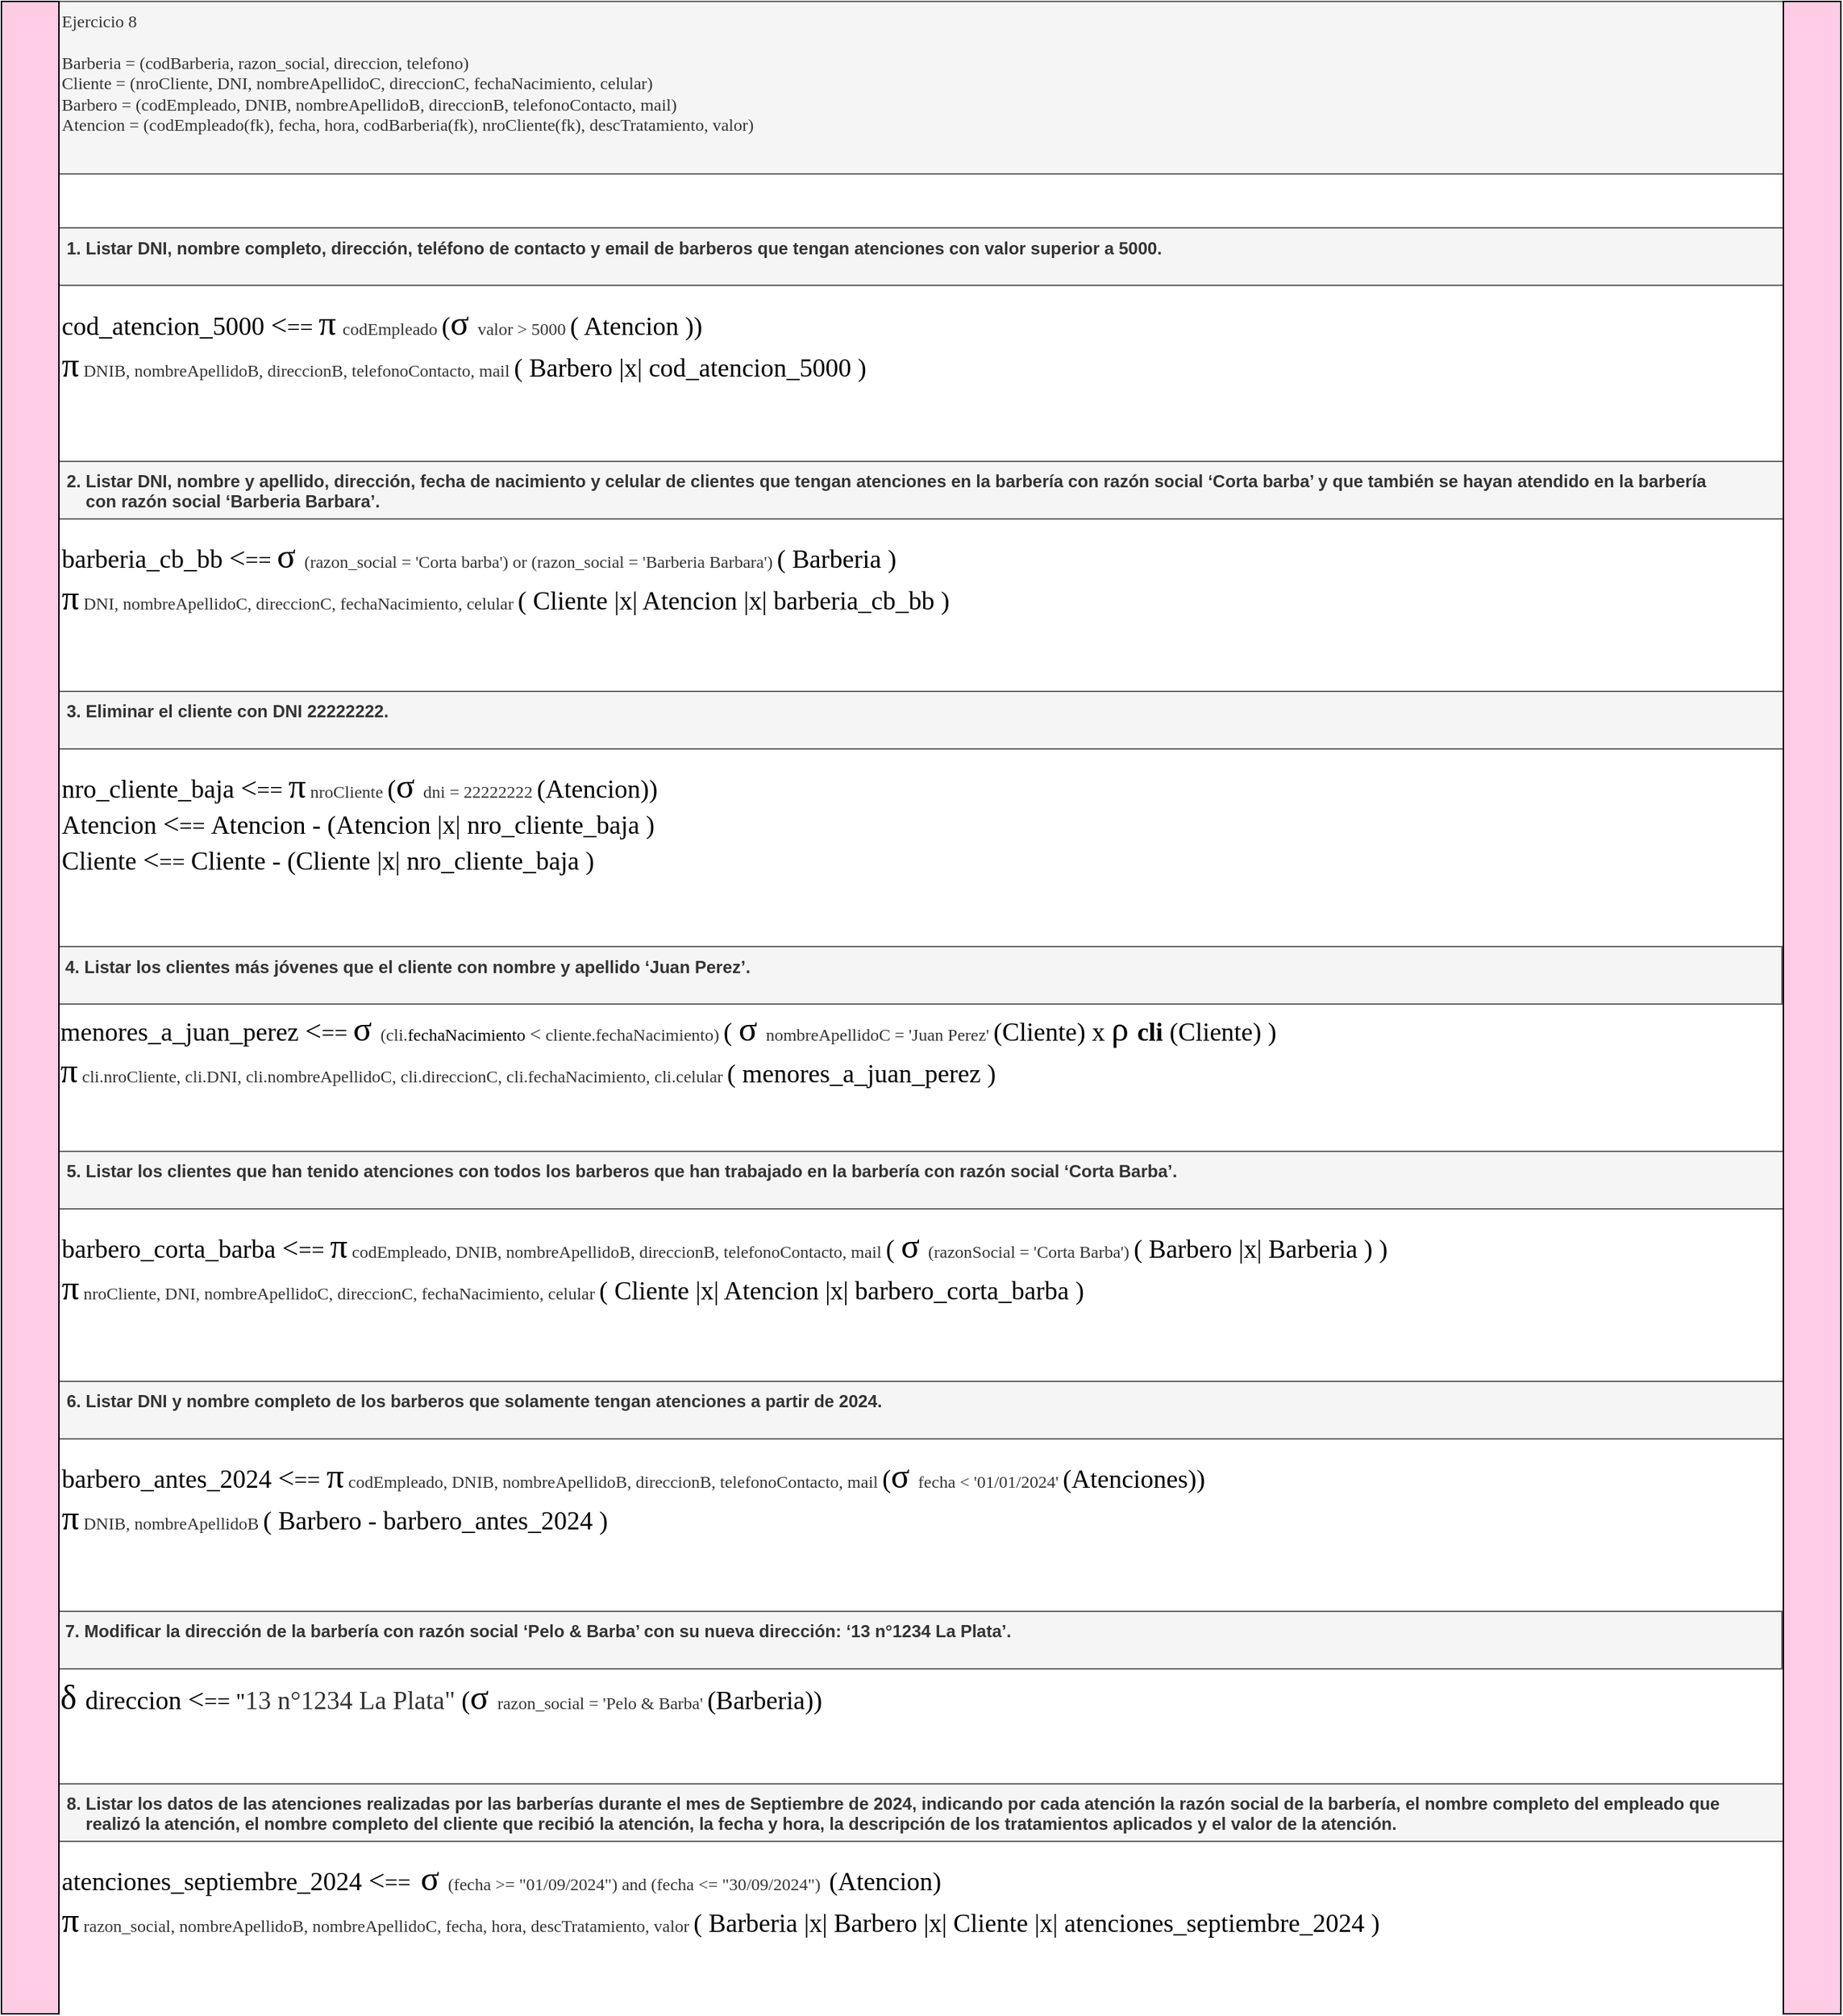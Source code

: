 <mxfile version="24.8.4">
  <diagram name="Page-1" id="JKBkXI1hoaPqImTk5FPt">
    <mxGraphModel dx="-6798" dy="876" grid="1" gridSize="10" guides="1" tooltips="1" connect="1" arrows="1" fold="1" page="1" pageScale="1" pageWidth="850" pageHeight="1100" math="0" shadow="0">
      <root>
        <mxCell id="0" />
        <mxCell id="1" parent="0" />
        <mxCell id="0HqJRySqbZS8krTzSnG3-20" value="&lt;span style=&quot;font-weight: normal;&quot;&gt;Ejercicio 8&lt;/span&gt;&lt;div&gt;&lt;span style=&quot;font-weight: normal;&quot;&gt;&lt;br&gt; Barberia = (codBarberia, razon_social, direccion, telefono)&lt;br&gt; Cliente = (nroCliente, DNI, nombreApellidoC, direccionC, fechaNacimiento, celular)&lt;br&gt; Barbero = (codEmpleado, DNIB, nombreApellidoB, direccionB, telefonoContacto, mail)&lt;br&gt; Atencion = (codEmpleado(fk), fecha, hora, codBarberia(fk), nroCliente(fk), descTratamiento, valor)&lt;/span&gt;&lt;/div&gt;" style="text;whiteSpace=wrap;html=1;fontStyle=1;fillColor=#f5f5f5;strokeColor=#666666;fontColor=#333333;align=left;fontFamily=Comic Sans MS;" vertex="1" parent="1">
          <mxGeometry x="8600" y="40" width="1200" height="120" as="geometry" />
        </mxCell>
        <mxCell id="0HqJRySqbZS8krTzSnG3-21" value="&lt;b&gt;&amp;nbsp;1. Listar DNI, nombre completo, dirección, teléfono de contacto y email de barberos que tengan atenciones con valor superior a 5000.&lt;/b&gt;" style="text;whiteSpace=wrap;html=1;fillColor=#f5f5f5;fontColor=#333333;strokeColor=#666666;" vertex="1" parent="1">
          <mxGeometry x="8600" y="197.5" width="1200" height="40" as="geometry" />
        </mxCell>
        <mxCell id="0HqJRySqbZS8krTzSnG3-22" value="&lt;b&gt;&amp;nbsp;3. Eliminar el cliente con DNI 22222222.&lt;/b&gt;" style="text;whiteSpace=wrap;html=1;fillColor=#f5f5f5;fontColor=#333333;strokeColor=#666666;" vertex="1" parent="1">
          <mxGeometry x="8600" y="520" width="1200" height="40" as="geometry" />
        </mxCell>
        <mxCell id="0HqJRySqbZS8krTzSnG3-23" value="&lt;b&gt;&amp;nbsp;2. Listar DNI, nombre y apellido, dirección, fecha de nacimiento y celular de clientes que tengan atenciones en la barbería con razón social ‘Corta barba’ y que también se hayan atendido en la barbería&amp;nbsp;&lt;/b&gt;&lt;div&gt;&lt;b&gt;&amp;nbsp; &amp;nbsp; &amp;nbsp;con razón social ‘Barberia Barbara’.&lt;/b&gt;&lt;/div&gt;" style="text;whiteSpace=wrap;html=1;fillColor=#f5f5f5;fontColor=#333333;strokeColor=#666666;" vertex="1" parent="1">
          <mxGeometry x="8600" y="360" width="1200" height="40" as="geometry" />
        </mxCell>
        <mxCell id="0HqJRySqbZS8krTzSnG3-24" value="&lt;b&gt;&amp;nbsp;4. Listar los clientes más jóvenes que el cliente con nombre y apellido ‘Juan Perez’.&amp;nbsp;&lt;/b&gt;" style="text;whiteSpace=wrap;html=1;fillColor=#f5f5f5;fontColor=#333333;strokeColor=#666666;" vertex="1" parent="1">
          <mxGeometry x="8599" y="697.5" width="1200" height="40" as="geometry" />
        </mxCell>
        <mxCell id="0HqJRySqbZS8krTzSnG3-25" value="&lt;b&gt;&amp;nbsp;5. Listar los clientes que han tenido atenciones con todos los barberos que han trabajado en la barbería con razón social ‘Corta Barba’.&lt;/b&gt;" style="text;whiteSpace=wrap;html=1;fillColor=#f5f5f5;fontColor=#333333;strokeColor=#666666;" vertex="1" parent="1">
          <mxGeometry x="8600" y="840" width="1200" height="40" as="geometry" />
        </mxCell>
        <mxCell id="0HqJRySqbZS8krTzSnG3-26" value="&lt;b&gt;&amp;nbsp;6. Listar DNI y nombre completo de los barberos que solamente tengan atenciones a partir de 2024.&lt;/b&gt;" style="text;whiteSpace=wrap;html=1;fillColor=#f5f5f5;fontColor=#333333;strokeColor=#666666;" vertex="1" parent="1">
          <mxGeometry x="8600" y="1000" width="1200" height="40" as="geometry" />
        </mxCell>
        <mxCell id="0HqJRySqbZS8krTzSnG3-27" value="&lt;b&gt;&amp;nbsp;7. Modificar la dirección de la barbería con razón social ‘Pelo &amp;amp; Barba’ con su nueva dirección: ‘13 n°1234 La Plata’.&lt;/b&gt;" style="text;whiteSpace=wrap;html=1;fillColor=#f5f5f5;fontColor=#333333;strokeColor=#666666;" vertex="1" parent="1">
          <mxGeometry x="8599" y="1160" width="1200" height="40" as="geometry" />
        </mxCell>
        <mxCell id="0HqJRySqbZS8krTzSnG3-28" value="&lt;b&gt;&amp;nbsp;8. Listar los datos de las atenciones realizadas por las barberías durante el mes de Septiembre de 2024, indicando por cada atención la razón social de la barbería, el nombre completo del empleado que&lt;br&gt;&amp;nbsp; &amp;nbsp; &amp;nbsp;realizó la atención, el nombre completo del cliente que recibió la atención, la fecha y hora, la descripción de los tratamientos aplicados y el valor de la atención.&lt;/b&gt;" style="text;whiteSpace=wrap;html=1;fillColor=#f5f5f5;fontColor=#333333;strokeColor=#666666;" vertex="1" parent="1">
          <mxGeometry x="8600" y="1280" width="1200" height="40" as="geometry" />
        </mxCell>
        <mxCell id="0HqJRySqbZS8krTzSnG3-29" value="&lt;div style=&quot;&quot;&gt;&lt;span style=&quot;background-color: initial; font-size: 18px;&quot;&gt;nro_cliente_baja&amp;nbsp;&lt;/span&gt;&lt;span style=&quot;background-color: initial; font-size: 20px;&quot;&gt;&amp;lt;&lt;/span&gt;&lt;font style=&quot;background-color: initial; font-size: 16px;&quot;&gt;==&amp;nbsp;&lt;/font&gt;&lt;span style=&quot;background-color: initial; font-size: 24px;&quot;&gt;π&lt;/span&gt;&lt;span style=&quot;background-color: initial; color: rgb(51, 51, 51);&quot;&gt;&amp;nbsp;&lt;/span&gt;&lt;span style=&quot;color: rgb(51, 51, 51);&quot;&gt;nroCliente&lt;/span&gt;&lt;span style=&quot;color: rgb(51, 51, 51);&quot;&gt;&amp;nbsp;&lt;/span&gt;&lt;span style=&quot;background-color: initial; font-size: 18px;&quot;&gt;(&lt;/span&gt;&lt;span style=&quot;background-color: initial; font-size: 24px;&quot;&gt;σ&amp;nbsp;&lt;/span&gt;&lt;span style=&quot;background-color: initial; color: rgb(51, 51, 51);&quot;&gt;dni = 22222222&amp;nbsp;&lt;/span&gt;&lt;span style=&quot;background-color: initial; font-size: 18px;&quot;&gt;(&lt;/span&gt;&lt;span style=&quot;font-size: 18px;&quot;&gt;Atencion&lt;/span&gt;&lt;span style=&quot;background-color: initial; font-size: 18px;&quot;&gt;)&lt;/span&gt;&lt;span style=&quot;background-color: initial; font-size: 18px;&quot;&gt;)&lt;/span&gt;&lt;/div&gt;&lt;div style=&quot;&quot;&gt;&lt;span style=&quot;background-color: initial; font-size: 18px;&quot;&gt;Atencion&amp;nbsp;&lt;/span&gt;&lt;span style=&quot;background-color: initial; font-size: 20px;&quot;&gt;&amp;lt;&lt;/span&gt;&lt;font style=&quot;background-color: initial; font-size: 16px;&quot;&gt;==&amp;nbsp;&lt;/font&gt;&lt;span style=&quot;background-color: initial; font-size: 18px;&quot;&gt;Atencion&amp;nbsp;&lt;/span&gt;&lt;span style=&quot;background-color: initial; font-size: 18px;&quot;&gt;- (&lt;/span&gt;&lt;span style=&quot;background-color: initial; font-size: 18px;&quot;&gt;Atencion |x|&amp;nbsp;&lt;/span&gt;&lt;span style=&quot;background-color: initial; font-size: 18px;&quot;&gt;nro_cliente_baja&amp;nbsp;&lt;/span&gt;&lt;span style=&quot;background-color: initial; font-size: 18px;&quot;&gt;)&lt;/span&gt;&lt;/div&gt;&lt;div style=&quot;&quot;&gt;&lt;span style=&quot;background-color: initial; font-size: 18px;&quot;&gt;Cliente&amp;nbsp;&lt;/span&gt;&lt;span style=&quot;background-color: initial; font-size: 20px;&quot;&gt;&amp;lt;&lt;/span&gt;&lt;font style=&quot;background-color: initial; font-size: 16px;&quot;&gt;==&amp;nbsp;&lt;/font&gt;&lt;span style=&quot;background-color: initial; font-size: 18px;&quot;&gt;Cliente -&amp;nbsp;&lt;/span&gt;&lt;span style=&quot;background-color: initial; font-size: 18px;&quot;&gt;(&lt;/span&gt;&lt;span style=&quot;background-color: initial; font-size: 18px;&quot;&gt;Cliente&amp;nbsp;&lt;/span&gt;&lt;span style=&quot;background-color: initial; font-size: 18px;&quot;&gt;|x|&amp;nbsp;&lt;/span&gt;&lt;span style=&quot;background-color: initial; font-size: 18px;&quot;&gt;nro_cliente_baja&amp;nbsp;&lt;/span&gt;&lt;span style=&quot;background-color: initial; font-size: 18px;&quot;&gt;)&lt;/span&gt;&lt;span style=&quot;background-color: initial; font-size: 18px;&quot;&gt;&lt;/span&gt;&lt;/div&gt;" style="text;whiteSpace=wrap;html=1;verticalAlign=middle;fontFamily=Comic Sans MS;" vertex="1" parent="1">
          <mxGeometry x="8600" y="560" width="1199" height="100" as="geometry" />
        </mxCell>
        <mxCell id="0HqJRySqbZS8krTzSnG3-30" value="&lt;div style=&quot;&quot;&gt;&lt;div&gt;&lt;span style=&quot;background-color: initial;&quot;&gt;&lt;font style=&quot;font-size: 18px;&quot;&gt;menores_a_juan_perez&amp;nbsp;&lt;/font&gt;&lt;/span&gt;&lt;span style=&quot;background-color: initial; font-size: 20px;&quot;&gt;&amp;lt;&lt;/span&gt;&lt;font style=&quot;background-color: initial; font-size: 16px;&quot;&gt;==&amp;nbsp;&lt;/font&gt;&lt;span style=&quot;background-color: initial; font-size: 24px;&quot;&gt;σ&lt;/span&gt;&lt;span style=&quot;background-color: initial; font-size: 24px;&quot;&gt;&amp;nbsp;&lt;/span&gt;&lt;span style=&quot;background-color: initial; color: rgb(51, 51, 51);&quot;&gt;(cli.&lt;/span&gt;&lt;span style=&quot;background-color: initial;&quot;&gt;fechaNacimiento&lt;/span&gt;&lt;span style=&quot;background-color: initial; color: rgb(51, 51, 51);&quot;&gt;&amp;nbsp;&lt;font style=&quot;font-size: 14px;&quot;&gt;&amp;lt;&lt;/font&gt;&amp;nbsp;cliente&lt;/span&gt;&lt;span style=&quot;background-color: initial; color: rgb(51, 51, 51);&quot;&gt;.fechaNacimiento)&amp;nbsp;&lt;/span&gt;&lt;span style=&quot;background-color: initial; font-size: 18px;&quot;&gt;(&amp;nbsp;&lt;/span&gt;&lt;span style=&quot;background-color: initial; font-size: 24px;&quot;&gt;σ&lt;/span&gt;&lt;span style=&quot;background-color: initial; font-size: 24px;&quot;&gt;&amp;nbsp;&lt;/span&gt;&lt;span style=&quot;background-color: initial; color: rgb(51, 51, 51);&quot;&gt;nombreApellidoC = &#39;Juan Perez&#39;&lt;/span&gt;&lt;span style=&quot;background-color: initial; color: rgb(51, 51, 51);&quot;&gt;&amp;nbsp;&lt;/span&gt;&lt;span style=&quot;background-color: initial; font-size: 18px;&quot;&gt;(&lt;/span&gt;&lt;span style=&quot;background-color: initial; font-size: 18px;&quot;&gt;Cliente&lt;/span&gt;&lt;span style=&quot;background-color: initial; font-size: 18px;&quot;&gt;)&lt;/span&gt;&lt;span style=&quot;background-color: initial; font-size: 18px;&quot;&gt;&amp;nbsp;&lt;/span&gt;&lt;span style=&quot;background-color: initial; font-size: 18px;&quot;&gt;x&amp;nbsp;&lt;/span&gt;&lt;span style=&quot;background-color: initial; font-size: 24px;&quot;&gt;ρ&amp;nbsp;&lt;/span&gt;&lt;span style=&quot;background-color: initial; font-size: 18px;&quot;&gt;&lt;b&gt;cli&lt;/b&gt; (&lt;/span&gt;&lt;span style=&quot;background-color: initial; font-size: 18px;&quot;&gt;Cliente)&amp;nbsp;&lt;/span&gt;&lt;span style=&quot;background-color: initial; font-size: 18px;&quot;&gt;)&lt;/span&gt;&lt;/div&gt;&lt;div&gt;&lt;span style=&quot;background-color: initial; font-size: 24px;&quot;&gt;π&lt;/span&gt;&lt;span style=&quot;color: rgb(51, 51, 51); background-color: initial;&quot;&gt;&amp;nbsp;cli.&lt;/span&gt;&lt;span style=&quot;color: rgb(51, 51, 51); background-color: initial;&quot;&gt;nroCliente,&amp;nbsp;&lt;/span&gt;&lt;span style=&quot;color: rgb(51, 51, 51); background-color: initial;&quot;&gt;cli.&lt;/span&gt;&lt;span style=&quot;background-color: initial; color: rgb(51, 51, 51);&quot;&gt;DNI,&amp;nbsp;&lt;/span&gt;&lt;span style=&quot;color: rgb(51, 51, 51); background-color: initial;&quot;&gt;cli.&lt;/span&gt;&lt;span style=&quot;background-color: initial; color: rgb(51, 51, 51);&quot;&gt;nombreApellidoC,&amp;nbsp;&lt;/span&gt;&lt;span style=&quot;color: rgb(51, 51, 51); background-color: initial;&quot;&gt;cli.&lt;/span&gt;&lt;span style=&quot;background-color: initial; color: rgb(51, 51, 51);&quot;&gt;direccionC,&amp;nbsp;&lt;/span&gt;&lt;span style=&quot;color: rgb(51, 51, 51); background-color: initial;&quot;&gt;cli.&lt;/span&gt;&lt;span style=&quot;background-color: initial; color: rgb(51, 51, 51);&quot;&gt;fechaNacimiento,&amp;nbsp;&lt;/span&gt;&lt;span style=&quot;color: rgb(51, 51, 51); background-color: initial;&quot;&gt;cli.&lt;/span&gt;&lt;span style=&quot;background-color: initial; color: rgb(51, 51, 51);&quot;&gt;celular&amp;nbsp;&lt;/span&gt;&lt;span style=&quot;background-color: initial; font-size: 18px;&quot;&gt;(&amp;nbsp;&lt;/span&gt;&lt;span style=&quot;background-color: initial; font-size: 18px;&quot;&gt;menores_a_juan_perez )&lt;/span&gt;&lt;/div&gt;&lt;/div&gt;" style="text;whiteSpace=wrap;html=1;verticalAlign=middle;fontFamily=Comic Sans MS;" vertex="1" parent="1">
          <mxGeometry x="8599" y="737.5" width="1200" height="62.5" as="geometry" />
        </mxCell>
        <mxCell id="0HqJRySqbZS8krTzSnG3-31" value="&lt;div style=&quot;&quot;&gt;&lt;div&gt;&lt;span style=&quot;background-color: initial;&quot;&gt;&lt;font style=&quot;font-size: 18px;&quot;&gt;barbero_corta_barba&amp;nbsp;&lt;/font&gt;&lt;/span&gt;&lt;span style=&quot;background-color: initial; font-size: 20px;&quot;&gt;&amp;lt;&lt;/span&gt;&lt;font style=&quot;background-color: initial; font-size: 16px;&quot;&gt;==&amp;nbsp;&lt;/font&gt;&lt;span style=&quot;background-color: initial; font-size: 24px;&quot;&gt;π&lt;/span&gt;&lt;span style=&quot;background-color: initial; color: rgb(51, 51, 51);&quot;&gt;&amp;nbsp;&lt;/span&gt;&lt;span style=&quot;color: rgb(51, 51, 51);&quot;&gt;codEmpleado, DNIB, nombreApellidoB, direccionB, telefonoContacto, mail&amp;nbsp;&lt;/span&gt;&lt;span style=&quot;font-size: 18px; background-color: initial;&quot;&gt;(&lt;/span&gt;&lt;span style=&quot;font-size: 18px; background-color: initial;&quot;&gt;&amp;nbsp;&lt;/span&gt;&lt;span style=&quot;background-color: initial; font-size: 24px;&quot;&gt;σ&lt;/span&gt;&lt;span style=&quot;background-color: initial; font-size: 24px;&quot;&gt;&amp;nbsp;&lt;/span&gt;&lt;span style=&quot;background-color: initial; color: rgb(51, 51, 51);&quot;&gt;(razonSocial = &#39;Corta Barba&#39;)&lt;/span&gt;&lt;span style=&quot;background-color: initial;&quot;&gt;&lt;font color=&quot;#333333&quot;&gt;&amp;nbsp;&lt;/font&gt;&lt;/span&gt;&lt;span style=&quot;background-color: initial; font-size: 18px;&quot;&gt;( Barbero |x| Barberia&amp;nbsp;&lt;/span&gt;&lt;span style=&quot;background-color: initial; font-size: 18px;&quot;&gt;)&lt;/span&gt;&lt;span style=&quot;background-color: initial; font-size: 18px;&quot;&gt;&amp;nbsp;&lt;/span&gt;&lt;span style=&quot;background-color: initial; font-size: 18px;&quot;&gt;)&lt;/span&gt;&lt;/div&gt;&lt;div&gt;&lt;span style=&quot;background-color: initial; font-size: 24px;&quot;&gt;π&lt;/span&gt;&lt;span style=&quot;color: rgb(51, 51, 51); background-color: initial;&quot;&gt;&amp;nbsp;&lt;/span&gt;&lt;span style=&quot;color: rgb(51, 51, 51);&quot;&gt;nroCliente, DNI, nombreApellidoC, direccionC, fechaNacimiento, celular&amp;nbsp;&lt;/span&gt;&lt;span style=&quot;background-color: initial; font-size: 18px;&quot;&gt;(&amp;nbsp;&lt;/span&gt;&lt;span style=&quot;font-size: 18px;&quot;&gt;Cliente |x| Atencion |x| barbero_corta_barba&amp;nbsp;&lt;/span&gt;&lt;span style=&quot;background-color: initial; font-size: 18px;&quot;&gt;)&lt;/span&gt;&lt;/div&gt;&lt;/div&gt;" style="text;whiteSpace=wrap;html=1;verticalAlign=middle;fontFamily=Comic Sans MS;" vertex="1" parent="1">
          <mxGeometry x="8600" y="880" width="1200" height="80" as="geometry" />
        </mxCell>
        <mxCell id="0HqJRySqbZS8krTzSnG3-32" value="&lt;div&gt;&lt;span style=&quot;background-color: initial; font-size: 24px;&quot;&gt;δ&amp;nbsp;&lt;/span&gt;&lt;font style=&quot;background-color: initial;&quot;&gt;&lt;span style=&quot;font-size: 18px;&quot;&gt;direccion&amp;nbsp;&lt;/span&gt;&lt;span style=&quot;font-size: 20px; background-color: initial;&quot;&gt;&amp;lt;&lt;/span&gt;&lt;font style=&quot;font-size: 16px; background-color: initial;&quot;&gt;== &quot;&lt;/font&gt;&lt;/font&gt;&lt;span style=&quot;background-color: initial; color: rgb(51, 51, 51);&quot;&gt;&lt;font style=&quot;font-size: 18px;&quot;&gt;13 n°1234 La Plata&quot;&lt;/font&gt;&lt;/span&gt;&lt;span style=&quot;background-color: initial; font-size: 18px;&quot;&gt;&amp;nbsp;(&lt;/span&gt;&lt;span style=&quot;background-color: initial; font-size: 24px;&quot;&gt;σ&lt;/span&gt;&lt;span style=&quot;background-color: initial; font-size: 24px;&quot;&gt;&amp;nbsp;&lt;/span&gt;&lt;span style=&quot;background-color: initial; color: rgb(51, 51, 51);&quot;&gt;razon_social = &#39;&lt;/span&gt;&lt;span style=&quot;background-color: initial; color: rgb(51, 51, 51);&quot;&gt;Pelo &amp;amp; Barba&lt;/span&gt;&lt;span style=&quot;background-color: initial; color: rgb(51, 51, 51);&quot;&gt;&#39;&lt;/span&gt;&lt;span style=&quot;background-color: initial;&quot;&gt;&lt;font color=&quot;#333333&quot;&gt;&amp;nbsp;&lt;/font&gt;&lt;/span&gt;&lt;span style=&quot;background-color: initial; font-size: 18px;&quot;&gt;(Barberia&lt;/span&gt;&lt;span style=&quot;background-color: initial; font-size: 18px;&quot;&gt;)&lt;/span&gt;&lt;span style=&quot;background-color: initial; font-size: 18px;&quot;&gt;)&lt;/span&gt;&lt;/div&gt;" style="text;whiteSpace=wrap;html=1;verticalAlign=middle;fontFamily=Comic Sans MS;" vertex="1" parent="1">
          <mxGeometry x="8599" y="1200" width="1200" height="40" as="geometry" />
        </mxCell>
        <mxCell id="0HqJRySqbZS8krTzSnG3-33" value="&lt;div style=&quot;&quot;&gt;&lt;div&gt;&lt;span style=&quot;background-color: initial;&quot;&gt;&lt;font style=&quot;font-size: 18px;&quot;&gt;barberia_cb_bb&amp;nbsp;&lt;/font&gt;&lt;/span&gt;&lt;span style=&quot;background-color: initial; font-size: 20px;&quot;&gt;&amp;lt;&lt;/span&gt;&lt;font style=&quot;background-color: initial; font-size: 16px;&quot;&gt;==&amp;nbsp;&lt;/font&gt;&lt;span style=&quot;background-color: initial; font-size: 24px;&quot;&gt;σ &lt;/span&gt;&lt;span style=&quot;background-color: initial; color: rgb(51, 51, 51);&quot;&gt;(razon_social = &#39;Corta barba&#39;) or (&lt;/span&gt;&lt;span style=&quot;color: rgb(51, 51, 51); background-color: initial;&quot;&gt;razon_social = &#39;Barberia Barbara&#39;)&lt;/span&gt;&lt;span style=&quot;background-color: initial; color: rgb(51, 51, 51);&quot;&gt;&amp;nbsp;&lt;/span&gt;&lt;span style=&quot;background-color: initial; font-size: 18px;&quot;&gt;(&amp;nbsp;&lt;/span&gt;&lt;span style=&quot;background-color: initial; font-size: 18px;&quot;&gt;Barberia&amp;nbsp;&lt;/span&gt;&lt;span style=&quot;background-color: initial; font-size: 18px;&quot;&gt;)&lt;/span&gt;&lt;/div&gt;&lt;div&gt;&lt;span style=&quot;background-color: initial; font-size: 24px;&quot;&gt;π&lt;/span&gt;&lt;span style=&quot;color: rgb(51, 51, 51); background-color: initial;&quot;&gt;&amp;nbsp;&lt;/span&gt;&lt;span style=&quot;color: rgb(51, 51, 51);&quot;&gt;DNI, nombreApellidoC, direccionC, fechaNacimiento, celular&lt;/span&gt;&lt;span style=&quot;background-color: initial;&quot;&gt;&lt;font color=&quot;#333333&quot;&gt;&amp;nbsp;&lt;/font&gt;&lt;/span&gt;&lt;span style=&quot;background-color: initial; font-size: 18px;&quot;&gt;(&amp;nbsp;&lt;/span&gt;&lt;span style=&quot;background-color: initial; font-size: 18px;&quot;&gt;Cliente |x| Atencion |x|&amp;nbsp;&lt;/span&gt;&lt;span style=&quot;font-size: 18px;&quot;&gt;barberia_cb_bb&amp;nbsp;&lt;/span&gt;&lt;span style=&quot;background-color: initial; font-size: 18px;&quot;&gt;)&lt;/span&gt;&lt;/div&gt;&lt;/div&gt;" style="text;whiteSpace=wrap;html=1;verticalAlign=middle;fontFamily=Comic Sans MS;" vertex="1" parent="1">
          <mxGeometry x="8600" y="400" width="1200" height="80" as="geometry" />
        </mxCell>
        <mxCell id="0HqJRySqbZS8krTzSnG3-34" value="&lt;div&gt;&lt;span style=&quot;font-size: 18px; background-color: initial;&quot;&gt;cod_atencion_5000&amp;nbsp;&lt;/span&gt;&lt;span style=&quot;background-color: initial; font-size: 20px;&quot;&gt;&amp;lt;&lt;/span&gt;&lt;font style=&quot;background-color: initial; font-size: 16px;&quot;&gt;==&amp;nbsp;&lt;/font&gt;&lt;span style=&quot;font-size: 24px; background-color: initial;&quot;&gt;π&lt;/span&gt;&lt;span style=&quot;background-color: initial; font-size: 18px;&quot;&gt;&amp;nbsp;&lt;/span&gt;&lt;span style=&quot;background-color: initial; color: rgb(51, 51, 51);&quot;&gt;codEmpleado&amp;nbsp;&lt;/span&gt;&lt;span style=&quot;background-color: initial; font-size: 18px;&quot;&gt;(&lt;/span&gt;&lt;span style=&quot;background-color: initial; font-size: 24px;&quot;&gt;σ&amp;nbsp;&lt;/span&gt;&lt;span style=&quot;background-color: initial; color: rgb(51, 51, 51);&quot;&gt;valor &amp;gt; 5000&amp;nbsp;&lt;/span&gt;&lt;span style=&quot;background-color: initial; font-size: 18px;&quot;&gt;( &lt;/span&gt;&lt;span style=&quot;background-color: initial; font-size: 18px;&quot;&gt;Atencion&amp;nbsp;&lt;/span&gt;&lt;span style=&quot;background-color: initial; font-size: 18px;&quot;&gt;)&lt;/span&gt;&lt;span style=&quot;background-color: initial; font-size: 18px;&quot;&gt;)&lt;/span&gt;&lt;/div&gt;&lt;div&gt;&lt;span style=&quot;background-color: initial; font-size: 24px;&quot;&gt;&lt;/span&gt;&lt;/div&gt;&lt;div&gt;&lt;span style=&quot;background-color: initial; font-size: 24px;&quot;&gt;π&lt;/span&gt;&lt;span style=&quot;color: rgb(51, 51, 51); background-color: initial;&quot;&gt;&amp;nbsp;DNIB, nombreApellidoB, direccionB, telefonoContacto, mail&lt;/span&gt;&lt;span style=&quot;background-color: initial;&quot;&gt;&lt;font color=&quot;#333333&quot;&gt;&amp;nbsp;&lt;/font&gt;&lt;/span&gt;&lt;span style=&quot;background-color: initial; font-size: 18px;&quot;&gt;(&amp;nbsp;&lt;/span&gt;&lt;span style=&quot;background-color: initial; font-size: 18px;&quot;&gt;Barbero&amp;nbsp;&lt;/span&gt;&lt;span style=&quot;background-color: initial; font-size: 18px;&quot;&gt;|x|&amp;nbsp;&lt;/span&gt;&lt;span style=&quot;font-size: 18px;&quot;&gt;cod_atencion_5000&amp;nbsp;&lt;/span&gt;&lt;span style=&quot;background-color: initial; font-size: 18px;&quot;&gt;)&lt;/span&gt;&lt;/div&gt;" style="text;whiteSpace=wrap;html=1;verticalAlign=middle;fontFamily=Comic Sans MS;" vertex="1" parent="1">
          <mxGeometry x="8600" y="237.5" width="1200" height="80" as="geometry" />
        </mxCell>
        <mxCell id="0HqJRySqbZS8krTzSnG3-35" value="&lt;div style=&quot;&quot;&gt;&lt;div&gt;&lt;span style=&quot;background-color: initial; font-size: 18px;&quot;&gt;barbero_antes_2024&amp;nbsp;&lt;/span&gt;&lt;span style=&quot;background-color: initial; font-size: 20px;&quot;&gt;&amp;lt;&lt;/span&gt;&lt;font style=&quot;background-color: initial; font-size: 16px;&quot;&gt;==&lt;/font&gt;&lt;font style=&quot;background-color: initial; font-size: 18px;&quot;&gt;&amp;nbsp;&lt;/font&gt;&lt;span style=&quot;background-color: initial; font-size: 24px;&quot;&gt;π&lt;/span&gt;&lt;span style=&quot;background-color: initial; color: rgb(51, 51, 51);&quot;&gt;&amp;nbsp;&lt;/span&gt;&lt;span style=&quot;background-color: initial; color: rgb(51, 51, 51);&quot;&gt;codEmpleado, DNIB, nombreApellidoB, direccionB, telefonoContacto, mail&lt;/span&gt;&lt;span style=&quot;background-color: initial; color: rgb(51, 51, 51);&quot;&gt;&amp;nbsp;&lt;/span&gt;&lt;span style=&quot;background-color: initial; font-size: 18px;&quot;&gt;(&lt;/span&gt;&lt;span style=&quot;background-color: initial; font-size: 24px;&quot;&gt;σ&lt;/span&gt;&lt;span style=&quot;background-color: initial; font-size: 24px;&quot;&gt;&amp;nbsp;&lt;/span&gt;&lt;span style=&quot;background-color: initial; color: rgb(51, 51, 51);&quot;&gt;fecha &amp;lt; &#39;01/01/2024&#39;&lt;/span&gt;&lt;span style=&quot;background-color: initial;&quot;&gt;&lt;font color=&quot;#333333&quot;&gt;&amp;nbsp;&lt;/font&gt;&lt;/span&gt;&lt;span style=&quot;background-color: initial; font-size: 18px;&quot;&gt;(Atenciones&lt;/span&gt;&lt;span style=&quot;background-color: initial; font-size: 18px;&quot;&gt;)&lt;/span&gt;&lt;span style=&quot;background-color: initial; font-size: 18px;&quot;&gt;)&lt;/span&gt;&lt;/div&gt;&lt;div&gt;&lt;span style=&quot;background-color: initial; font-size: 24px;&quot;&gt;π&lt;/span&gt;&lt;span style=&quot;background-color: initial; color: rgb(51, 51, 51);&quot;&gt;&amp;nbsp;&lt;/span&gt;&lt;span style=&quot;background-color: initial; color: rgb(51, 51, 51);&quot;&gt;DNIB, nombreApellidoB&lt;/span&gt;&lt;span style=&quot;background-color: initial; color: rgb(51, 51, 51);&quot;&gt;&amp;nbsp;&lt;/span&gt;&lt;span style=&quot;background-color: initial; font-size: 18px;&quot;&gt;(&amp;nbsp;&lt;/span&gt;&lt;span style=&quot;background-color: initial; font-size: 18px;&quot;&gt;Barbero -&amp;nbsp;&lt;/span&gt;&lt;span style=&quot;background-color: initial; font-size: 18px;&quot;&gt;barbero_antes_2024&amp;nbsp;&lt;/span&gt;&lt;span style=&quot;background-color: initial; font-size: 18px;&quot;&gt;)&lt;br&gt;&lt;/span&gt;&lt;/div&gt;&lt;/div&gt;" style="text;whiteSpace=wrap;html=1;verticalAlign=middle;fontFamily=Comic Sans MS;" vertex="1" parent="1">
          <mxGeometry x="8600" y="1040" width="1200" height="80" as="geometry" />
        </mxCell>
        <mxCell id="0HqJRySqbZS8krTzSnG3-36" value="&lt;div&gt;&lt;span style=&quot;background-color: initial; font-size: 18px;&quot;&gt;atenciones_septiembre_2024&amp;nbsp;&lt;/span&gt;&lt;span style=&quot;background-color: initial; font-size: 20px;&quot;&gt;&amp;lt;&lt;/span&gt;&lt;font style=&quot;background-color: initial; font-size: 16px;&quot;&gt;==&amp;nbsp;&lt;/font&gt;&lt;span style=&quot;background-color: initial; color: rgb(51, 51, 51);&quot;&gt;&amp;nbsp;&lt;/span&gt;&lt;span style=&quot;background-color: initial; font-size: 24px;&quot;&gt;σ&lt;/span&gt;&lt;span style=&quot;background-color: initial; font-size: 24px;&quot;&gt;&amp;nbsp;&lt;/span&gt;&lt;span style=&quot;color: rgb(51, 51, 51);&quot;&gt;(fecha&lt;/span&gt;&lt;span style=&quot;background-color: initial; color: rgb(51, 51, 51);&quot;&gt;&amp;nbsp;&amp;gt;= &quot;01&lt;/span&gt;&lt;span style=&quot;background-color: initial; color: rgb(51, 51, 51);&quot;&gt;/09/2024&quot;) and (&lt;/span&gt;&lt;span style=&quot;background-color: initial; color: rgb(51, 51, 51);&quot;&gt;fecha&lt;/span&gt;&lt;span style=&quot;background-color: initial; color: rgb(51, 51, 51);&quot;&gt;&amp;nbsp;&amp;lt;= &quot;30&lt;/span&gt;&lt;span style=&quot;background-color: initial; color: rgb(51, 51, 51);&quot;&gt;/09/2024&quot;)&lt;/span&gt;&lt;span style=&quot;background-color: initial;&quot;&gt;&lt;font color=&quot;#333333&quot;&gt;&amp;nbsp;&lt;/font&gt;&lt;/span&gt;&lt;span style=&quot;background-color: initial;&quot;&gt;&lt;font color=&quot;#333333&quot;&gt;&amp;nbsp;&lt;/font&gt;&lt;/span&gt;&lt;span style=&quot;background-color: initial; font-size: 18px;&quot;&gt;(Atencion&lt;/span&gt;&lt;span style=&quot;background-color: initial; font-size: 18px;&quot;&gt;)&lt;/span&gt;&lt;/div&gt;&lt;div&gt;&lt;div&gt;&lt;span style=&quot;background-color: initial; font-size: 24px;&quot;&gt;π&lt;/span&gt;&lt;span style=&quot;background-color: initial; color: rgb(51, 51, 51);&quot;&gt;&amp;nbsp;&lt;/span&gt;&lt;span style=&quot;color: rgb(51, 51, 51);&quot;&gt;razon_social,&amp;nbsp;&lt;/span&gt;&lt;span style=&quot;color: rgb(51, 51, 51);&quot;&gt;nombreApellidoB,&amp;nbsp;&lt;/span&gt;&lt;span style=&quot;color: rgb(51, 51, 51); background-color: initial;&quot;&gt;nombreApellidoC,&amp;nbsp;&lt;/span&gt;&lt;span style=&quot;color: rgb(51, 51, 51); background-color: initial;&quot;&gt;fecha, hora, descTratamiento, valor&lt;/span&gt;&lt;span style=&quot;background-color: initial; color: rgb(51, 51, 51);&quot;&gt;&amp;nbsp;&lt;/span&gt;&lt;span style=&quot;background-color: initial; font-size: 18px;&quot;&gt;( Barberia |x| Barbero |x| Cliente |x|&amp;nbsp;&lt;/span&gt;&lt;span style=&quot;font-size: 18px; background-color: initial;&quot;&gt;atenciones_septiembre_2024&amp;nbsp;&lt;/span&gt;&lt;span style=&quot;background-color: initial; font-size: 18px;&quot;&gt;)&lt;/span&gt;&lt;/div&gt;&lt;/div&gt;" style="text;whiteSpace=wrap;html=1;verticalAlign=middle;fontFamily=Comic Sans MS;" vertex="1" parent="1">
          <mxGeometry x="8600" y="1320" width="1200" height="80" as="geometry" />
        </mxCell>
        <mxCell id="0HqJRySqbZS8krTzSnG3-37" value="" style="rounded=0;whiteSpace=wrap;html=1;fillColor=#FFCCE6;strokeColor=#000000;" vertex="1" parent="1">
          <mxGeometry x="8560" y="40" width="40" height="1400" as="geometry" />
        </mxCell>
        <mxCell id="0HqJRySqbZS8krTzSnG3-38" value="" style="rounded=0;whiteSpace=wrap;html=1;fillColor=#FFCCE6;strokeColor=#000000;" vertex="1" parent="1">
          <mxGeometry x="9800" y="40" width="40" height="1400" as="geometry" />
        </mxCell>
      </root>
    </mxGraphModel>
  </diagram>
</mxfile>
